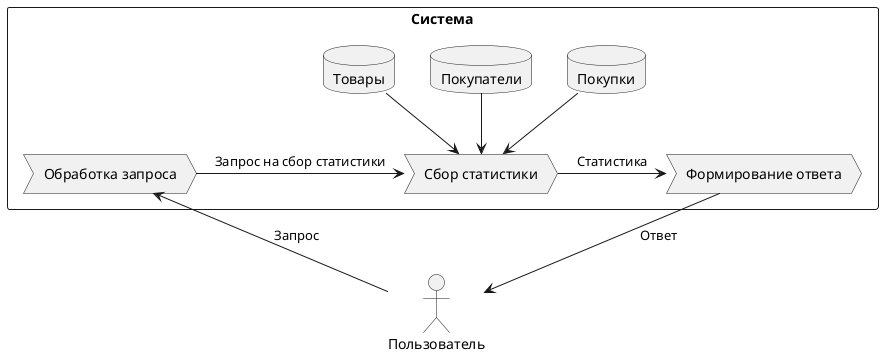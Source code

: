 @startuml

actor "Пользователь" as User
rectangle "Система" {
    process "Обработка запроса" as ProcessPrepare
    process "Сбор статистики" as ProcessCollect
    process "Формирование ответа" as ProcessResult
    database "Покупки" as PurchasesDB
    database "Покупатели" as CustomersDB
    database "Товары" as ProductsDB
}

User -> ProcessPrepare : Запрос
ProcessPrepare -> ProcessCollect : Запрос на сбор статистики
ProcessCollect -> ProcessResult : Статистика
ProcessResult --> User : Ответ

PurchasesDB --> ProcessCollect
CustomersDB --> ProcessCollect
ProductsDB --> ProcessCollect
@enduml